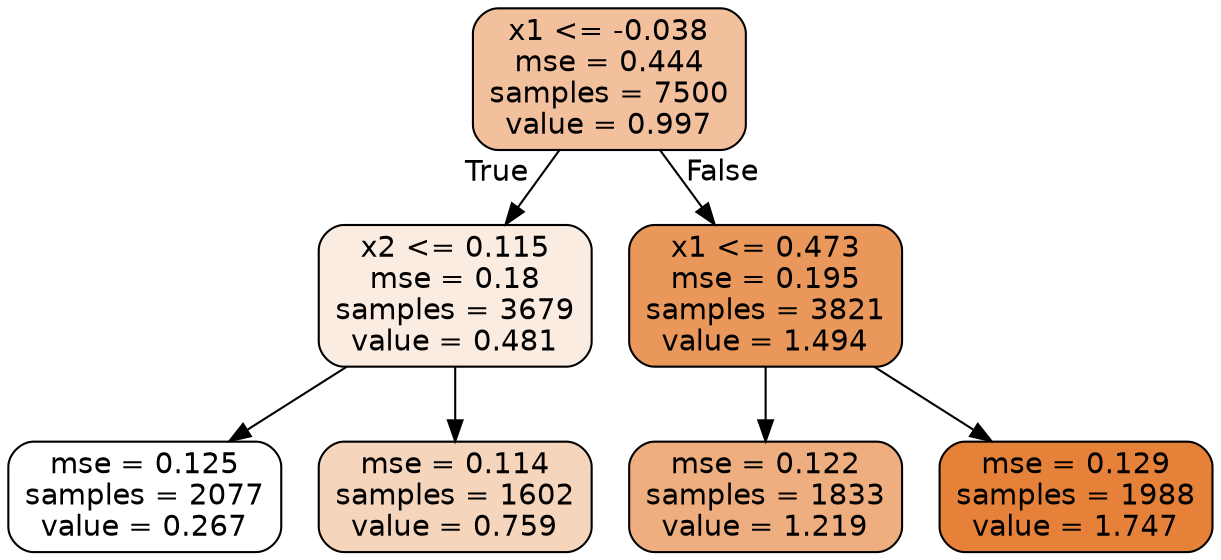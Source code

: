 digraph Tree {
node [shape=box, style="filled, rounded", color="black", fontname=helvetica] ;
edge [fontname=helvetica] ;
0 [label="x1 <= -0.038\nmse = 0.444\nsamples = 7500\nvalue = 0.997", fillcolor="#e581397e"] ;
1 [label="x2 <= 0.115\nmse = 0.18\nsamples = 3679\nvalue = 0.481", fillcolor="#e5813925"] ;
0 -> 1 [labeldistance=2.5, labelangle=45, headlabel="True"] ;
2 [label="mse = 0.125\nsamples = 2077\nvalue = 0.267", fillcolor="#e5813900"] ;
1 -> 2 ;
3 [label="mse = 0.114\nsamples = 1602\nvalue = 0.759", fillcolor="#e5813955"] ;
1 -> 3 ;
4 [label="x1 <= 0.473\nmse = 0.195\nsamples = 3821\nvalue = 1.494", fillcolor="#e58139d3"] ;
0 -> 4 [labeldistance=2.5, labelangle=-45, headlabel="False"] ;
5 [label="mse = 0.122\nsamples = 1833\nvalue = 1.219", fillcolor="#e58139a4"] ;
4 -> 5 ;
6 [label="mse = 0.129\nsamples = 1988\nvalue = 1.747", fillcolor="#e58139ff"] ;
4 -> 6 ;
}